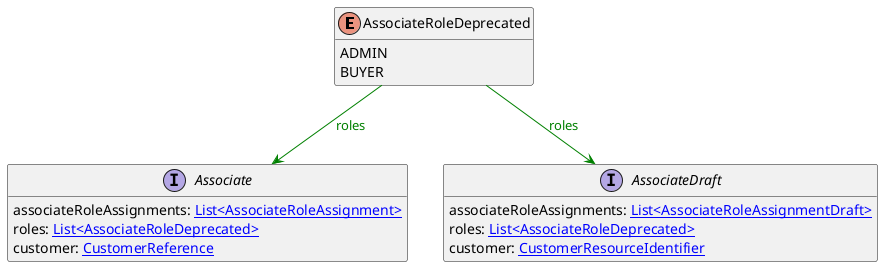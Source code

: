 @startuml

hide methods
enum AssociateRoleDeprecated {
    ADMIN
    BUYER
}
interface Associate [[Associate.svg]]  {
    associateRoleAssignments: [[AssociateRoleAssignment.svg List<AssociateRoleAssignment>]]
    roles: [[AssociateRoleDeprecated.svg List<AssociateRoleDeprecated>]]
    customer: [[CustomerReference.svg CustomerReference]]
}
interface AssociateDraft [[AssociateDraft.svg]]  {
    associateRoleAssignments: [[AssociateRoleAssignmentDraft.svg List<AssociateRoleAssignmentDraft>]]
    roles: [[AssociateRoleDeprecated.svg List<AssociateRoleDeprecated>]]
    customer: [[CustomerResourceIdentifier.svg CustomerResourceIdentifier]]
}
AssociateRoleDeprecated --> Associate #green;text:green : "roles"
AssociateRoleDeprecated --> AssociateDraft #green;text:green : "roles"
@enduml

